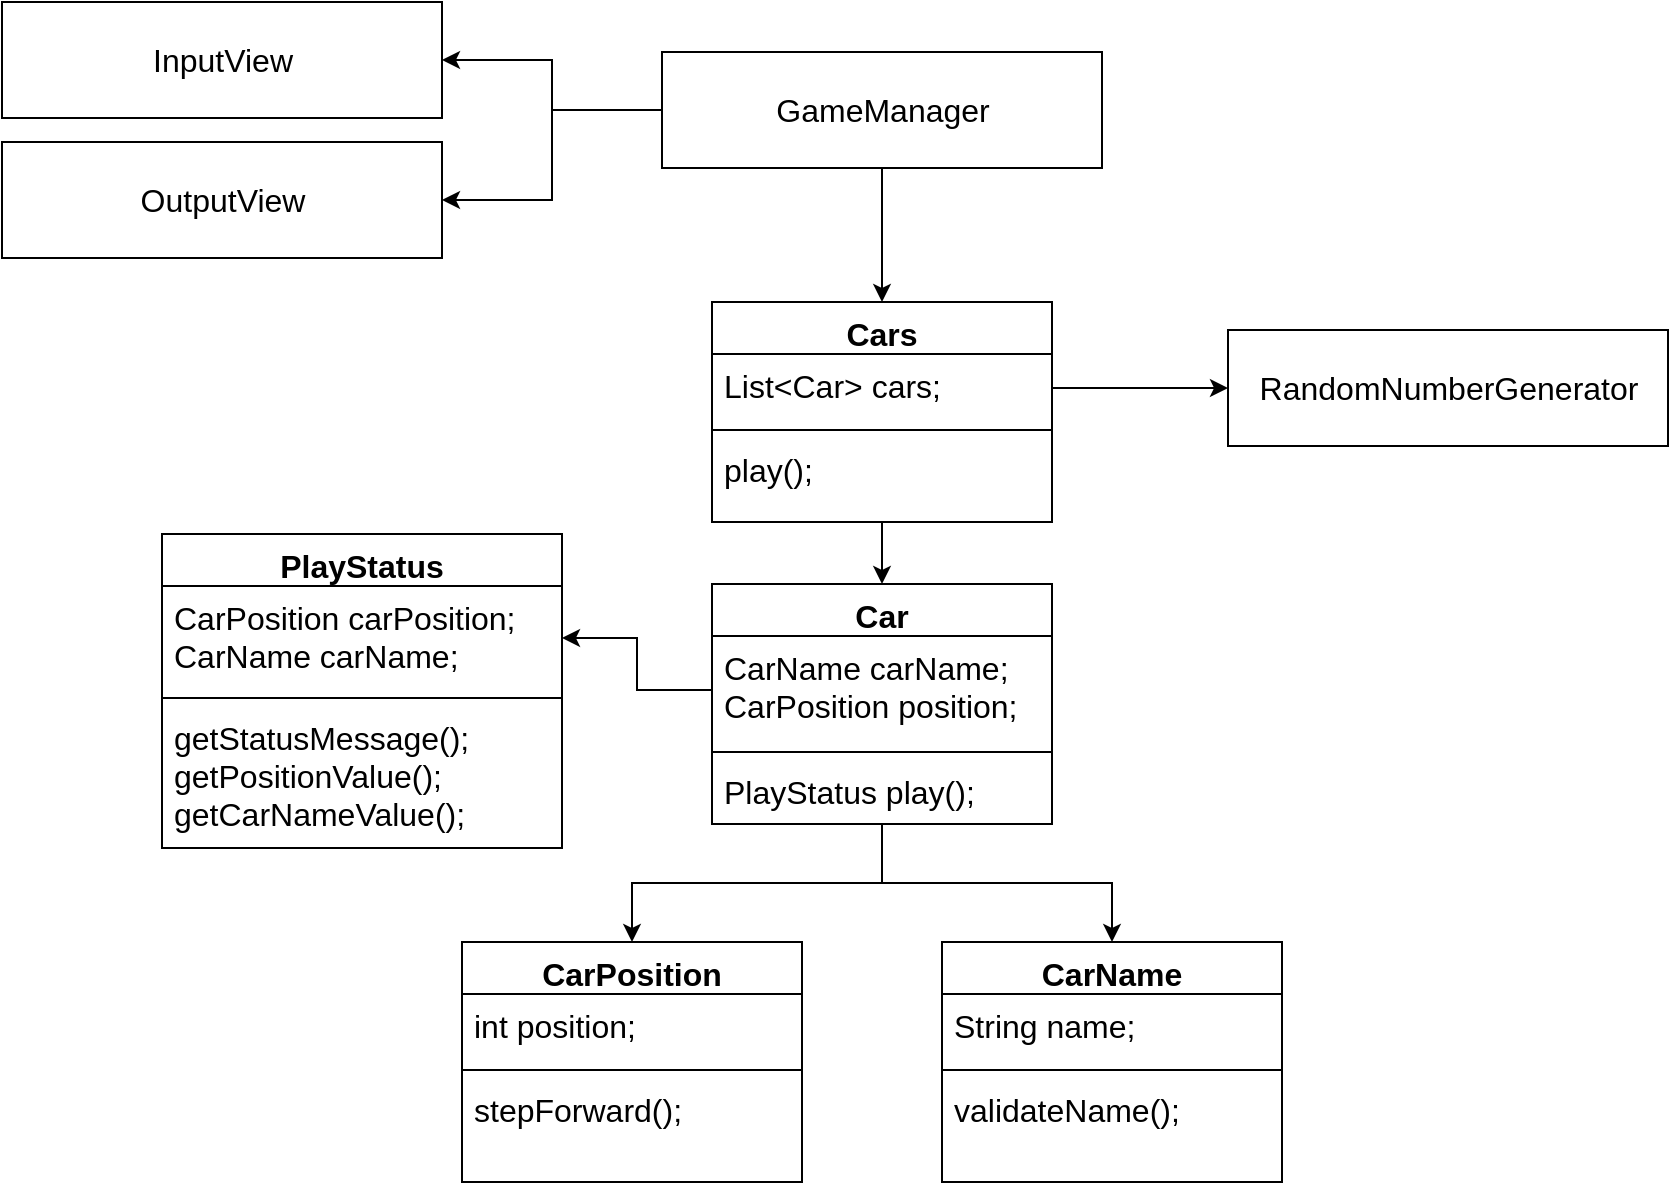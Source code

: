 <mxfile version="20.3.0" type="device" pages="2"><diagram id="-oeH2MWss33XPFh0wkPv" name="초기 설계"><mxGraphModel dx="1273" dy="926" grid="0" gridSize="10" guides="1" tooltips="1" connect="1" arrows="1" fold="1" page="0" pageScale="1" pageWidth="827" pageHeight="1169" background="none" math="0" shadow="0"><root><mxCell id="0"/><mxCell id="1" parent="0"/><mxCell id="PKXmqufiroZS-e4XPKZZ-21" style="edgeStyle=orthogonalEdgeStyle;rounded=0;orthogonalLoop=1;jettySize=auto;html=1;" parent="1" source="kjFeIK6buQbWHxc0zurg-2" target="PKXmqufiroZS-e4XPKZZ-17" edge="1"><mxGeometry relative="1" as="geometry"/></mxCell><mxCell id="PKXmqufiroZS-e4XPKZZ-22" style="edgeStyle=orthogonalEdgeStyle;rounded=0;orthogonalLoop=1;jettySize=auto;html=1;" parent="1" source="kjFeIK6buQbWHxc0zurg-2" target="PKXmqufiroZS-e4XPKZZ-6" edge="1"><mxGeometry relative="1" as="geometry"/></mxCell><mxCell id="kjFeIK6buQbWHxc0zurg-2" value="Car" style="swimlane;fontStyle=1;align=center;verticalAlign=top;childLayout=stackLayout;horizontal=1;startSize=26;horizontalStack=0;resizeParent=1;resizeParentMax=0;resizeLast=0;collapsible=1;marginBottom=0;fontSize=16;" parent="1" vertex="1"><mxGeometry x="365" y="301" width="170" height="120" as="geometry"><mxRectangle x="180" y="150" width="70" height="30" as="alternateBounds"/></mxGeometry></mxCell><mxCell id="kjFeIK6buQbWHxc0zurg-3" value="CarName carName;&#10;CarPosition position;" style="text;strokeColor=none;fillColor=none;align=left;verticalAlign=top;spacingLeft=4;spacingRight=4;overflow=hidden;rotatable=0;points=[[0,0.5],[1,0.5]];portConstraint=eastwest;fontSize=16;" parent="kjFeIK6buQbWHxc0zurg-2" vertex="1"><mxGeometry y="26" width="170" height="54" as="geometry"/></mxCell><mxCell id="kjFeIK6buQbWHxc0zurg-4" value="" style="line;strokeWidth=1;fillColor=none;align=left;verticalAlign=middle;spacingTop=-1;spacingLeft=3;spacingRight=3;rotatable=0;labelPosition=right;points=[];portConstraint=eastwest;fontSize=16;" parent="kjFeIK6buQbWHxc0zurg-2" vertex="1"><mxGeometry y="80" width="170" height="8" as="geometry"/></mxCell><mxCell id="kjFeIK6buQbWHxc0zurg-5" value="PlayStatus play();" style="text;strokeColor=none;fillColor=none;align=left;verticalAlign=top;spacingLeft=4;spacingRight=4;overflow=hidden;rotatable=0;points=[[0,0.5],[1,0.5]];portConstraint=eastwest;fontSize=16;" parent="kjFeIK6buQbWHxc0zurg-2" vertex="1"><mxGeometry y="88" width="170" height="32" as="geometry"/></mxCell><mxCell id="kjFeIK6buQbWHxc0zurg-6" value="RandomNumberGenerator" style="html=1;fontSize=16;" parent="1" vertex="1"><mxGeometry x="623" y="174" width="220" height="58" as="geometry"/></mxCell><mxCell id="PKXmqufiroZS-e4XPKZZ-11" style="edgeStyle=orthogonalEdgeStyle;rounded=0;orthogonalLoop=1;jettySize=auto;html=1;exitX=0;exitY=0.5;exitDx=0;exitDy=0;entryX=1;entryY=0.5;entryDx=0;entryDy=0;" parent="1" source="kjFeIK6buQbWHxc0zurg-7" target="kjFeIK6buQbWHxc0zurg-9" edge="1"><mxGeometry relative="1" as="geometry"/></mxCell><mxCell id="PKXmqufiroZS-e4XPKZZ-12" style="edgeStyle=orthogonalEdgeStyle;rounded=0;orthogonalLoop=1;jettySize=auto;html=1;exitX=0;exitY=0.5;exitDx=0;exitDy=0;entryX=1;entryY=0.5;entryDx=0;entryDy=0;" parent="1" source="kjFeIK6buQbWHxc0zurg-7" target="kjFeIK6buQbWHxc0zurg-8" edge="1"><mxGeometry relative="1" as="geometry"/></mxCell><mxCell id="PKXmqufiroZS-e4XPKZZ-15" style="edgeStyle=orthogonalEdgeStyle;rounded=0;orthogonalLoop=1;jettySize=auto;html=1;exitX=0.5;exitY=1;exitDx=0;exitDy=0;entryX=0.5;entryY=0;entryDx=0;entryDy=0;" parent="1" source="kjFeIK6buQbWHxc0zurg-7" target="PKXmqufiroZS-e4XPKZZ-1" edge="1"><mxGeometry relative="1" as="geometry"><mxPoint x="450" y="135" as="targetPoint"/></mxGeometry></mxCell><mxCell id="kjFeIK6buQbWHxc0zurg-7" value="GameManager" style="html=1;fontSize=16;" parent="1" vertex="1"><mxGeometry x="340" y="35" width="220" height="58" as="geometry"/></mxCell><mxCell id="kjFeIK6buQbWHxc0zurg-8" value="OutputView" style="html=1;fontSize=16;" parent="1" vertex="1"><mxGeometry x="10" y="80" width="220" height="58" as="geometry"/></mxCell><mxCell id="kjFeIK6buQbWHxc0zurg-9" value="InputView" style="html=1;fontSize=16;" parent="1" vertex="1"><mxGeometry x="10" y="10" width="220" height="58" as="geometry"/></mxCell><mxCell id="PKXmqufiroZS-e4XPKZZ-14" style="edgeStyle=orthogonalEdgeStyle;rounded=0;orthogonalLoop=1;jettySize=auto;html=1;entryX=0.5;entryY=0;entryDx=0;entryDy=0;" parent="1" source="PKXmqufiroZS-e4XPKZZ-1" target="kjFeIK6buQbWHxc0zurg-2" edge="1"><mxGeometry relative="1" as="geometry"/></mxCell><mxCell id="1El9sCPixEJerc1AqfMf-1" style="edgeStyle=orthogonalEdgeStyle;rounded=0;orthogonalLoop=1;jettySize=auto;html=1;entryX=0;entryY=0.5;entryDx=0;entryDy=0;exitX=1;exitY=0.5;exitDx=0;exitDy=0;" parent="1" source="PKXmqufiroZS-e4XPKZZ-2" target="kjFeIK6buQbWHxc0zurg-6" edge="1"><mxGeometry relative="1" as="geometry"/></mxCell><mxCell id="PKXmqufiroZS-e4XPKZZ-1" value="Cars" style="swimlane;fontStyle=1;align=center;verticalAlign=top;childLayout=stackLayout;horizontal=1;startSize=26;horizontalStack=0;resizeParent=1;resizeParentMax=0;resizeLast=0;collapsible=1;marginBottom=0;fontSize=16;" parent="1" vertex="1"><mxGeometry x="365" y="160" width="170" height="110" as="geometry"><mxRectangle x="180" y="150" width="70" height="30" as="alternateBounds"/></mxGeometry></mxCell><mxCell id="PKXmqufiroZS-e4XPKZZ-2" value="List&lt;Car&gt; cars;" style="text;strokeColor=none;fillColor=none;align=left;verticalAlign=top;spacingLeft=4;spacingRight=4;overflow=hidden;rotatable=0;points=[[0,0.5],[1,0.5]];portConstraint=eastwest;fontSize=16;" parent="PKXmqufiroZS-e4XPKZZ-1" vertex="1"><mxGeometry y="26" width="170" height="34" as="geometry"/></mxCell><mxCell id="PKXmqufiroZS-e4XPKZZ-3" value="" style="line;strokeWidth=1;fillColor=none;align=left;verticalAlign=middle;spacingTop=-1;spacingLeft=3;spacingRight=3;rotatable=0;labelPosition=right;points=[];portConstraint=eastwest;fontSize=16;" parent="PKXmqufiroZS-e4XPKZZ-1" vertex="1"><mxGeometry y="60" width="170" height="8" as="geometry"/></mxCell><mxCell id="PKXmqufiroZS-e4XPKZZ-4" value="play();" style="text;strokeColor=none;fillColor=none;align=left;verticalAlign=top;spacingLeft=4;spacingRight=4;overflow=hidden;rotatable=0;points=[[0,0.5],[1,0.5]];portConstraint=eastwest;fontSize=16;" parent="PKXmqufiroZS-e4XPKZZ-1" vertex="1"><mxGeometry y="68" width="170" height="42" as="geometry"/></mxCell><mxCell id="PKXmqufiroZS-e4XPKZZ-6" value="CarPosition" style="swimlane;fontStyle=1;align=center;verticalAlign=top;childLayout=stackLayout;horizontal=1;startSize=26;horizontalStack=0;resizeParent=1;resizeParentMax=0;resizeLast=0;collapsible=1;marginBottom=0;fontSize=16;" parent="1" vertex="1"><mxGeometry x="240" y="480" width="170" height="120" as="geometry"><mxRectangle x="180" y="150" width="70" height="30" as="alternateBounds"/></mxGeometry></mxCell><mxCell id="PKXmqufiroZS-e4XPKZZ-7" value="int position;" style="text;strokeColor=none;fillColor=none;align=left;verticalAlign=top;spacingLeft=4;spacingRight=4;overflow=hidden;rotatable=0;points=[[0,0.5],[1,0.5]];portConstraint=eastwest;fontSize=16;" parent="PKXmqufiroZS-e4XPKZZ-6" vertex="1"><mxGeometry y="26" width="170" height="34" as="geometry"/></mxCell><mxCell id="PKXmqufiroZS-e4XPKZZ-8" value="" style="line;strokeWidth=1;fillColor=none;align=left;verticalAlign=middle;spacingTop=-1;spacingLeft=3;spacingRight=3;rotatable=0;labelPosition=right;points=[];portConstraint=eastwest;fontSize=16;" parent="PKXmqufiroZS-e4XPKZZ-6" vertex="1"><mxGeometry y="60" width="170" height="8" as="geometry"/></mxCell><mxCell id="PKXmqufiroZS-e4XPKZZ-9" value="stepForward();" style="text;strokeColor=none;fillColor=none;align=left;verticalAlign=top;spacingLeft=4;spacingRight=4;overflow=hidden;rotatable=0;points=[[0,0.5],[1,0.5]];portConstraint=eastwest;fontSize=16;" parent="PKXmqufiroZS-e4XPKZZ-6" vertex="1"><mxGeometry y="68" width="170" height="52" as="geometry"/></mxCell><mxCell id="PKXmqufiroZS-e4XPKZZ-17" value="CarName" style="swimlane;fontStyle=1;align=center;verticalAlign=top;childLayout=stackLayout;horizontal=1;startSize=26;horizontalStack=0;resizeParent=1;resizeParentMax=0;resizeLast=0;collapsible=1;marginBottom=0;fontSize=16;" parent="1" vertex="1"><mxGeometry x="480" y="480" width="170" height="120" as="geometry"><mxRectangle x="180" y="150" width="70" height="30" as="alternateBounds"/></mxGeometry></mxCell><mxCell id="PKXmqufiroZS-e4XPKZZ-18" value="String name;" style="text;strokeColor=none;fillColor=none;align=left;verticalAlign=top;spacingLeft=4;spacingRight=4;overflow=hidden;rotatable=0;points=[[0,0.5],[1,0.5]];portConstraint=eastwest;fontSize=16;" parent="PKXmqufiroZS-e4XPKZZ-17" vertex="1"><mxGeometry y="26" width="170" height="34" as="geometry"/></mxCell><mxCell id="PKXmqufiroZS-e4XPKZZ-19" value="" style="line;strokeWidth=1;fillColor=none;align=left;verticalAlign=middle;spacingTop=-1;spacingLeft=3;spacingRight=3;rotatable=0;labelPosition=right;points=[];portConstraint=eastwest;fontSize=16;" parent="PKXmqufiroZS-e4XPKZZ-17" vertex="1"><mxGeometry y="60" width="170" height="8" as="geometry"/></mxCell><mxCell id="PKXmqufiroZS-e4XPKZZ-20" value="validateName();" style="text;strokeColor=none;fillColor=none;align=left;verticalAlign=top;spacingLeft=4;spacingRight=4;overflow=hidden;rotatable=0;points=[[0,0.5],[1,0.5]];portConstraint=eastwest;fontSize=16;" parent="PKXmqufiroZS-e4XPKZZ-17" vertex="1"><mxGeometry y="68" width="170" height="52" as="geometry"/></mxCell><mxCell id="1El9sCPixEJerc1AqfMf-3" value="PlayStatus" style="swimlane;fontStyle=1;align=center;verticalAlign=top;childLayout=stackLayout;horizontal=1;startSize=26;horizontalStack=0;resizeParent=1;resizeParentMax=0;resizeLast=0;collapsible=1;marginBottom=0;fontSize=16;" parent="1" vertex="1"><mxGeometry x="90" y="276" width="200" height="157" as="geometry"><mxRectangle x="180" y="150" width="70" height="30" as="alternateBounds"/></mxGeometry></mxCell><mxCell id="1El9sCPixEJerc1AqfMf-4" value="CarPosition carPosition;&#10;CarName carName;" style="text;strokeColor=none;fillColor=none;align=left;verticalAlign=top;spacingLeft=4;spacingRight=4;overflow=hidden;rotatable=0;points=[[0,0.5],[1,0.5]];portConstraint=eastwest;fontSize=16;" parent="1El9sCPixEJerc1AqfMf-3" vertex="1"><mxGeometry y="26" width="200" height="52" as="geometry"/></mxCell><mxCell id="1El9sCPixEJerc1AqfMf-5" value="" style="line;strokeWidth=1;fillColor=none;align=left;verticalAlign=middle;spacingTop=-1;spacingLeft=3;spacingRight=3;rotatable=0;labelPosition=right;points=[];portConstraint=eastwest;fontSize=16;" parent="1El9sCPixEJerc1AqfMf-3" vertex="1"><mxGeometry y="78" width="200" height="8" as="geometry"/></mxCell><mxCell id="1El9sCPixEJerc1AqfMf-6" value="getStatusMessage();&#10;getPositionValue();&#10;getCarNameValue();" style="text;strokeColor=none;fillColor=none;align=left;verticalAlign=top;spacingLeft=4;spacingRight=4;overflow=hidden;rotatable=0;points=[[0,0.5],[1,0.5]];portConstraint=eastwest;fontSize=16;" parent="1El9sCPixEJerc1AqfMf-3" vertex="1"><mxGeometry y="86" width="200" height="71" as="geometry"/></mxCell><mxCell id="1El9sCPixEJerc1AqfMf-7" style="edgeStyle=orthogonalEdgeStyle;rounded=0;orthogonalLoop=1;jettySize=auto;html=1;entryX=1;entryY=0.5;entryDx=0;entryDy=0;" parent="1" source="kjFeIK6buQbWHxc0zurg-3" target="1El9sCPixEJerc1AqfMf-4" edge="1"><mxGeometry relative="1" as="geometry"><mxPoint x="297" y="366" as="targetPoint"/></mxGeometry></mxCell></root></mxGraphModel></diagram><diagram id="BpIq-j7Qy5T5XYuHFNUS" name="apply-feedback"><mxGraphModel dx="1131" dy="1223" grid="0" gridSize="10" guides="1" tooltips="1" connect="1" arrows="1" fold="1" page="0" pageScale="1" pageWidth="827" pageHeight="1169" math="0" shadow="0"><root><mxCell id="0"/><mxCell id="1" parent="0"/><mxCell id="x_kHYuaOLB1__Shr_BlQ-15" style="edgeStyle=orthogonalEdgeStyle;rounded=0;orthogonalLoop=1;jettySize=auto;html=1;exitX=0.5;exitY=1;exitDx=0;exitDy=0;" edge="1" parent="1" source="9fCyWL1ZDc0A3ycC3GbX-1" target="x_kHYuaOLB1__Shr_BlQ-2"><mxGeometry relative="1" as="geometry"/></mxCell><mxCell id="x_kHYuaOLB1__Shr_BlQ-16" style="edgeStyle=orthogonalEdgeStyle;rounded=0;orthogonalLoop=1;jettySize=auto;html=1;exitX=0.5;exitY=1;exitDx=0;exitDy=0;entryX=0.5;entryY=0;entryDx=0;entryDy=0;" edge="1" parent="1" source="9fCyWL1ZDc0A3ycC3GbX-1" target="x_kHYuaOLB1__Shr_BlQ-3"><mxGeometry relative="1" as="geometry"/></mxCell><mxCell id="9fCyWL1ZDc0A3ycC3GbX-1" value="Car" style="html=1;fontSize=16;" vertex="1" parent="1"><mxGeometry x="369" y="58" width="140" height="58" as="geometry"/></mxCell><mxCell id="x_kHYuaOLB1__Shr_BlQ-2" value="CarPosition" style="html=1;fontSize=16;" vertex="1" parent="1"><mxGeometry x="280" y="175" width="140" height="58" as="geometry"/></mxCell><mxCell id="x_kHYuaOLB1__Shr_BlQ-3" value="CarName" style="html=1;fontSize=16;" vertex="1" parent="1"><mxGeometry x="459" y="175" width="140" height="58" as="geometry"/></mxCell><mxCell id="x_kHYuaOLB1__Shr_BlQ-14" style="edgeStyle=orthogonalEdgeStyle;rounded=0;orthogonalLoop=1;jettySize=auto;html=1;exitX=0.5;exitY=1;exitDx=0;exitDy=0;" edge="1" parent="1" source="x_kHYuaOLB1__Shr_BlQ-4" target="9fCyWL1ZDc0A3ycC3GbX-1"><mxGeometry relative="1" as="geometry"/></mxCell><mxCell id="x_kHYuaOLB1__Shr_BlQ-4" value="Cars" style="html=1;fontSize=16;" vertex="1" parent="1"><mxGeometry x="369" y="-31" width="140" height="58" as="geometry"/></mxCell><mxCell id="x_kHYuaOLB1__Shr_BlQ-12" style="edgeStyle=orthogonalEdgeStyle;rounded=0;orthogonalLoop=1;jettySize=auto;html=1;exitX=1;exitY=0.5;exitDx=0;exitDy=0;" edge="1" parent="1" source="x_kHYuaOLB1__Shr_BlQ-5" target="x_kHYuaOLB1__Shr_BlQ-9"><mxGeometry relative="1" as="geometry"/></mxCell><mxCell id="x_kHYuaOLB1__Shr_BlQ-18" style="edgeStyle=orthogonalEdgeStyle;rounded=0;orthogonalLoop=1;jettySize=auto;html=1;exitX=0.5;exitY=1;exitDx=0;exitDy=0;entryX=0.5;entryY=0;entryDx=0;entryDy=0;" edge="1" parent="1" source="x_kHYuaOLB1__Shr_BlQ-5" target="x_kHYuaOLB1__Shr_BlQ-4"><mxGeometry relative="1" as="geometry"/></mxCell><mxCell id="x_kHYuaOLB1__Shr_BlQ-5" value="RacingGame" style="html=1;fontSize=16;" vertex="1" parent="1"><mxGeometry x="369" y="-118" width="140" height="58" as="geometry"/></mxCell><mxCell id="x_kHYuaOLB1__Shr_BlQ-10" style="edgeStyle=orthogonalEdgeStyle;rounded=0;orthogonalLoop=1;jettySize=auto;html=1;exitX=0;exitY=0.5;exitDx=0;exitDy=0;entryX=1;entryY=0.5;entryDx=0;entryDy=0;" edge="1" parent="1" source="x_kHYuaOLB1__Shr_BlQ-6" target="x_kHYuaOLB1__Shr_BlQ-7"><mxGeometry relative="1" as="geometry"/></mxCell><mxCell id="x_kHYuaOLB1__Shr_BlQ-11" style="edgeStyle=orthogonalEdgeStyle;rounded=0;orthogonalLoop=1;jettySize=auto;html=1;exitX=0;exitY=0.5;exitDx=0;exitDy=0;entryX=1;entryY=0.5;entryDx=0;entryDy=0;" edge="1" parent="1" source="x_kHYuaOLB1__Shr_BlQ-6" target="x_kHYuaOLB1__Shr_BlQ-8"><mxGeometry relative="1" as="geometry"/></mxCell><mxCell id="x_kHYuaOLB1__Shr_BlQ-17" style="edgeStyle=orthogonalEdgeStyle;rounded=0;orthogonalLoop=1;jettySize=auto;html=1;exitX=0.5;exitY=1;exitDx=0;exitDy=0;entryX=0.5;entryY=0;entryDx=0;entryDy=0;" edge="1" parent="1" source="x_kHYuaOLB1__Shr_BlQ-6" target="x_kHYuaOLB1__Shr_BlQ-5"><mxGeometry relative="1" as="geometry"/></mxCell><mxCell id="x_kHYuaOLB1__Shr_BlQ-6" value="GameController" style="html=1;fontSize=16;" vertex="1" parent="1"><mxGeometry x="369" y="-209" width="140" height="58" as="geometry"/></mxCell><mxCell id="x_kHYuaOLB1__Shr_BlQ-7" value="InputView" style="html=1;fontSize=16;" vertex="1" parent="1"><mxGeometry x="162" y="-256" width="140" height="58" as="geometry"/></mxCell><mxCell id="x_kHYuaOLB1__Shr_BlQ-8" value="OutputView" style="html=1;fontSize=16;" vertex="1" parent="1"><mxGeometry x="162" y="-179" width="140" height="58" as="geometry"/></mxCell><mxCell id="x_kHYuaOLB1__Shr_BlQ-9" value="RandomNumberGenerator" style="html=1;fontSize=16;" vertex="1" parent="1"><mxGeometry x="559" y="-118" width="223" height="58" as="geometry"/></mxCell></root></mxGraphModel></diagram></mxfile>